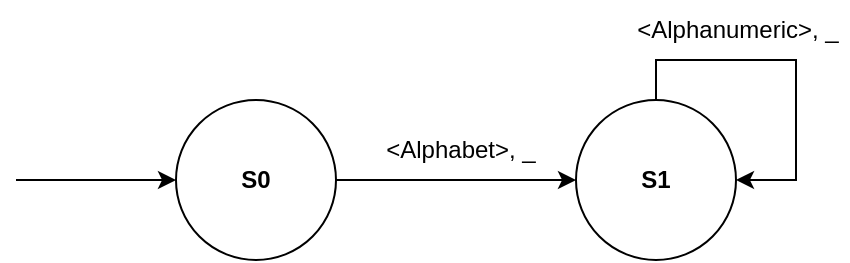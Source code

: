 <mxfile version="23.1.1" type="github">
  <diagram name="Page-1" id="sspgz4Dtjb0a5td3eAmq">
    <mxGraphModel dx="776" dy="441" grid="1" gridSize="10" guides="1" tooltips="1" connect="1" arrows="1" fold="1" page="1" pageScale="1" pageWidth="850" pageHeight="1100" math="0" shadow="0">
      <root>
        <mxCell id="0" />
        <mxCell id="1" parent="0" />
        <mxCell id="2mADJqJT7Zjj6LsaPqKe-1" value="" style="ellipse;whiteSpace=wrap;html=1;aspect=fixed;" vertex="1" parent="1">
          <mxGeometry x="280" y="160" width="80" height="80" as="geometry" />
        </mxCell>
        <mxCell id="2mADJqJT7Zjj6LsaPqKe-12" style="edgeStyle=orthogonalEdgeStyle;rounded=0;orthogonalLoop=1;jettySize=auto;html=1;exitX=0.5;exitY=0;exitDx=0;exitDy=0;entryX=1;entryY=0.5;entryDx=0;entryDy=0;" edge="1" parent="1" source="2mADJqJT7Zjj6LsaPqKe-2" target="2mADJqJT7Zjj6LsaPqKe-2">
          <mxGeometry relative="1" as="geometry">
            <mxPoint x="580" y="190" as="targetPoint" />
            <Array as="points">
              <mxPoint x="520" y="140" />
              <mxPoint x="590" y="140" />
              <mxPoint x="590" y="200" />
            </Array>
          </mxGeometry>
        </mxCell>
        <mxCell id="2mADJqJT7Zjj6LsaPqKe-2" value="" style="ellipse;whiteSpace=wrap;html=1;aspect=fixed;" vertex="1" parent="1">
          <mxGeometry x="480" y="160" width="80" height="80" as="geometry" />
        </mxCell>
        <mxCell id="2mADJqJT7Zjj6LsaPqKe-4" value="" style="endArrow=classic;html=1;rounded=0;entryX=0;entryY=0.5;entryDx=0;entryDy=0;" edge="1" parent="1" target="2mADJqJT7Zjj6LsaPqKe-1">
          <mxGeometry width="50" height="50" relative="1" as="geometry">
            <mxPoint x="200" y="200" as="sourcePoint" />
            <mxPoint x="290" y="190" as="targetPoint" />
          </mxGeometry>
        </mxCell>
        <mxCell id="2mADJqJT7Zjj6LsaPqKe-5" value="" style="endArrow=classic;html=1;rounded=0;entryX=0;entryY=0.5;entryDx=0;entryDy=0;exitX=1;exitY=0.5;exitDx=0;exitDy=0;" edge="1" parent="1" source="2mADJqJT7Zjj6LsaPqKe-1" target="2mADJqJT7Zjj6LsaPqKe-2">
          <mxGeometry width="50" height="50" relative="1" as="geometry">
            <mxPoint x="360" y="230" as="sourcePoint" />
            <mxPoint x="480" y="230" as="targetPoint" />
          </mxGeometry>
        </mxCell>
        <mxCell id="2mADJqJT7Zjj6LsaPqKe-7" value="&lt;b&gt;S0&lt;/b&gt;" style="text;html=1;strokeColor=none;fillColor=none;align=center;verticalAlign=middle;whiteSpace=wrap;rounded=0;" vertex="1" parent="1">
          <mxGeometry x="290" y="185" width="60" height="30" as="geometry" />
        </mxCell>
        <mxCell id="2mADJqJT7Zjj6LsaPqKe-8" value="&lt;b&gt;S1&lt;/b&gt;" style="text;html=1;strokeColor=none;fillColor=none;align=center;verticalAlign=middle;whiteSpace=wrap;rounded=0;" vertex="1" parent="1">
          <mxGeometry x="490" y="185" width="60" height="30" as="geometry" />
        </mxCell>
        <mxCell id="2mADJqJT7Zjj6LsaPqKe-9" value="&amp;lt;Alphabet&amp;gt;, _" style="text;html=1;strokeColor=none;fillColor=none;align=center;verticalAlign=middle;whiteSpace=wrap;rounded=0;" vertex="1" parent="1">
          <mxGeometry x="380" y="170" width="85" height="30" as="geometry" />
        </mxCell>
        <mxCell id="2mADJqJT7Zjj6LsaPqKe-10" value="&amp;lt;Alphanumeric&amp;gt;, _" style="text;html=1;strokeColor=none;fillColor=none;align=center;verticalAlign=middle;whiteSpace=wrap;rounded=0;" vertex="1" parent="1">
          <mxGeometry x="506" y="110" width="110" height="30" as="geometry" />
        </mxCell>
      </root>
    </mxGraphModel>
  </diagram>
</mxfile>
